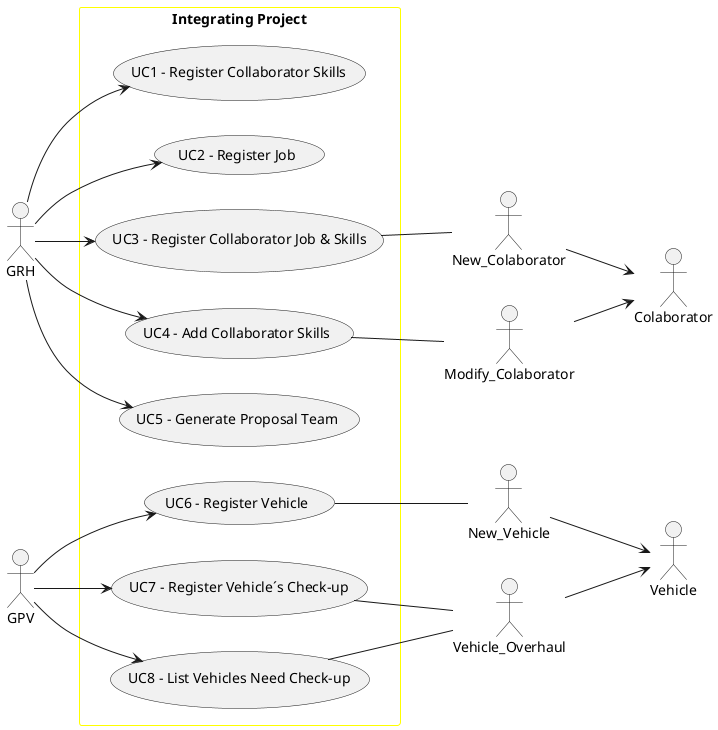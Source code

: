 @startuml
'skinparam monochrome true
skinparam packageStyle rectangle
'skinparam shadowing false

skinparam rectangle{
    BorderColor yellow
}

'title Use Case Diagram Example
actor GRH
actor GPV
left to right direction

rectangle "Integrating Project" as actors {
        usecase "UC1 - Register Collaborator Skills" as UC1
        GRH --> UC1
        usecase "UC2 - Register Job" as UC2
        GRH --> UC2
        usecase "UC3 - Register Collaborator Job & Skills" as UC3
        GRH --> UC3
        usecase "UC4 - Add Collaborator Skills" as UC4
        GRH --> UC4
        usecase "UC5 - Generate Proposal Team" as UC5
        GRH --> UC5
        usecase "UC6 - Register Vehicle" as UC6
        GPV --> UC6
        usecase "UC7 - Register Vehicle´s Check-up" as UC7
        GPV --> UC7
        usecase "UC8 - List Vehicles Need Check-up" as UC8
        GPV --> UC8
}

left to right direction
actor New_Colaborator
UC3 -- New_Colaborator
actor Modify_Colaborator
UC4 -- Modify_Colaborator
actor Colaborator
New_Colaborator --> Colaborator
Modify_Colaborator --> Colaborator
actor New_Vehicle
UC6 -- New_Vehicle
actor Vehicle_Overhaul
UC7 -- Vehicle_Overhaul
UC8 -- Vehicle_Overhaul
actor Vehicle
New_Vehicle --> Vehicle
Vehicle_Overhaul --> Vehicle

@enduml